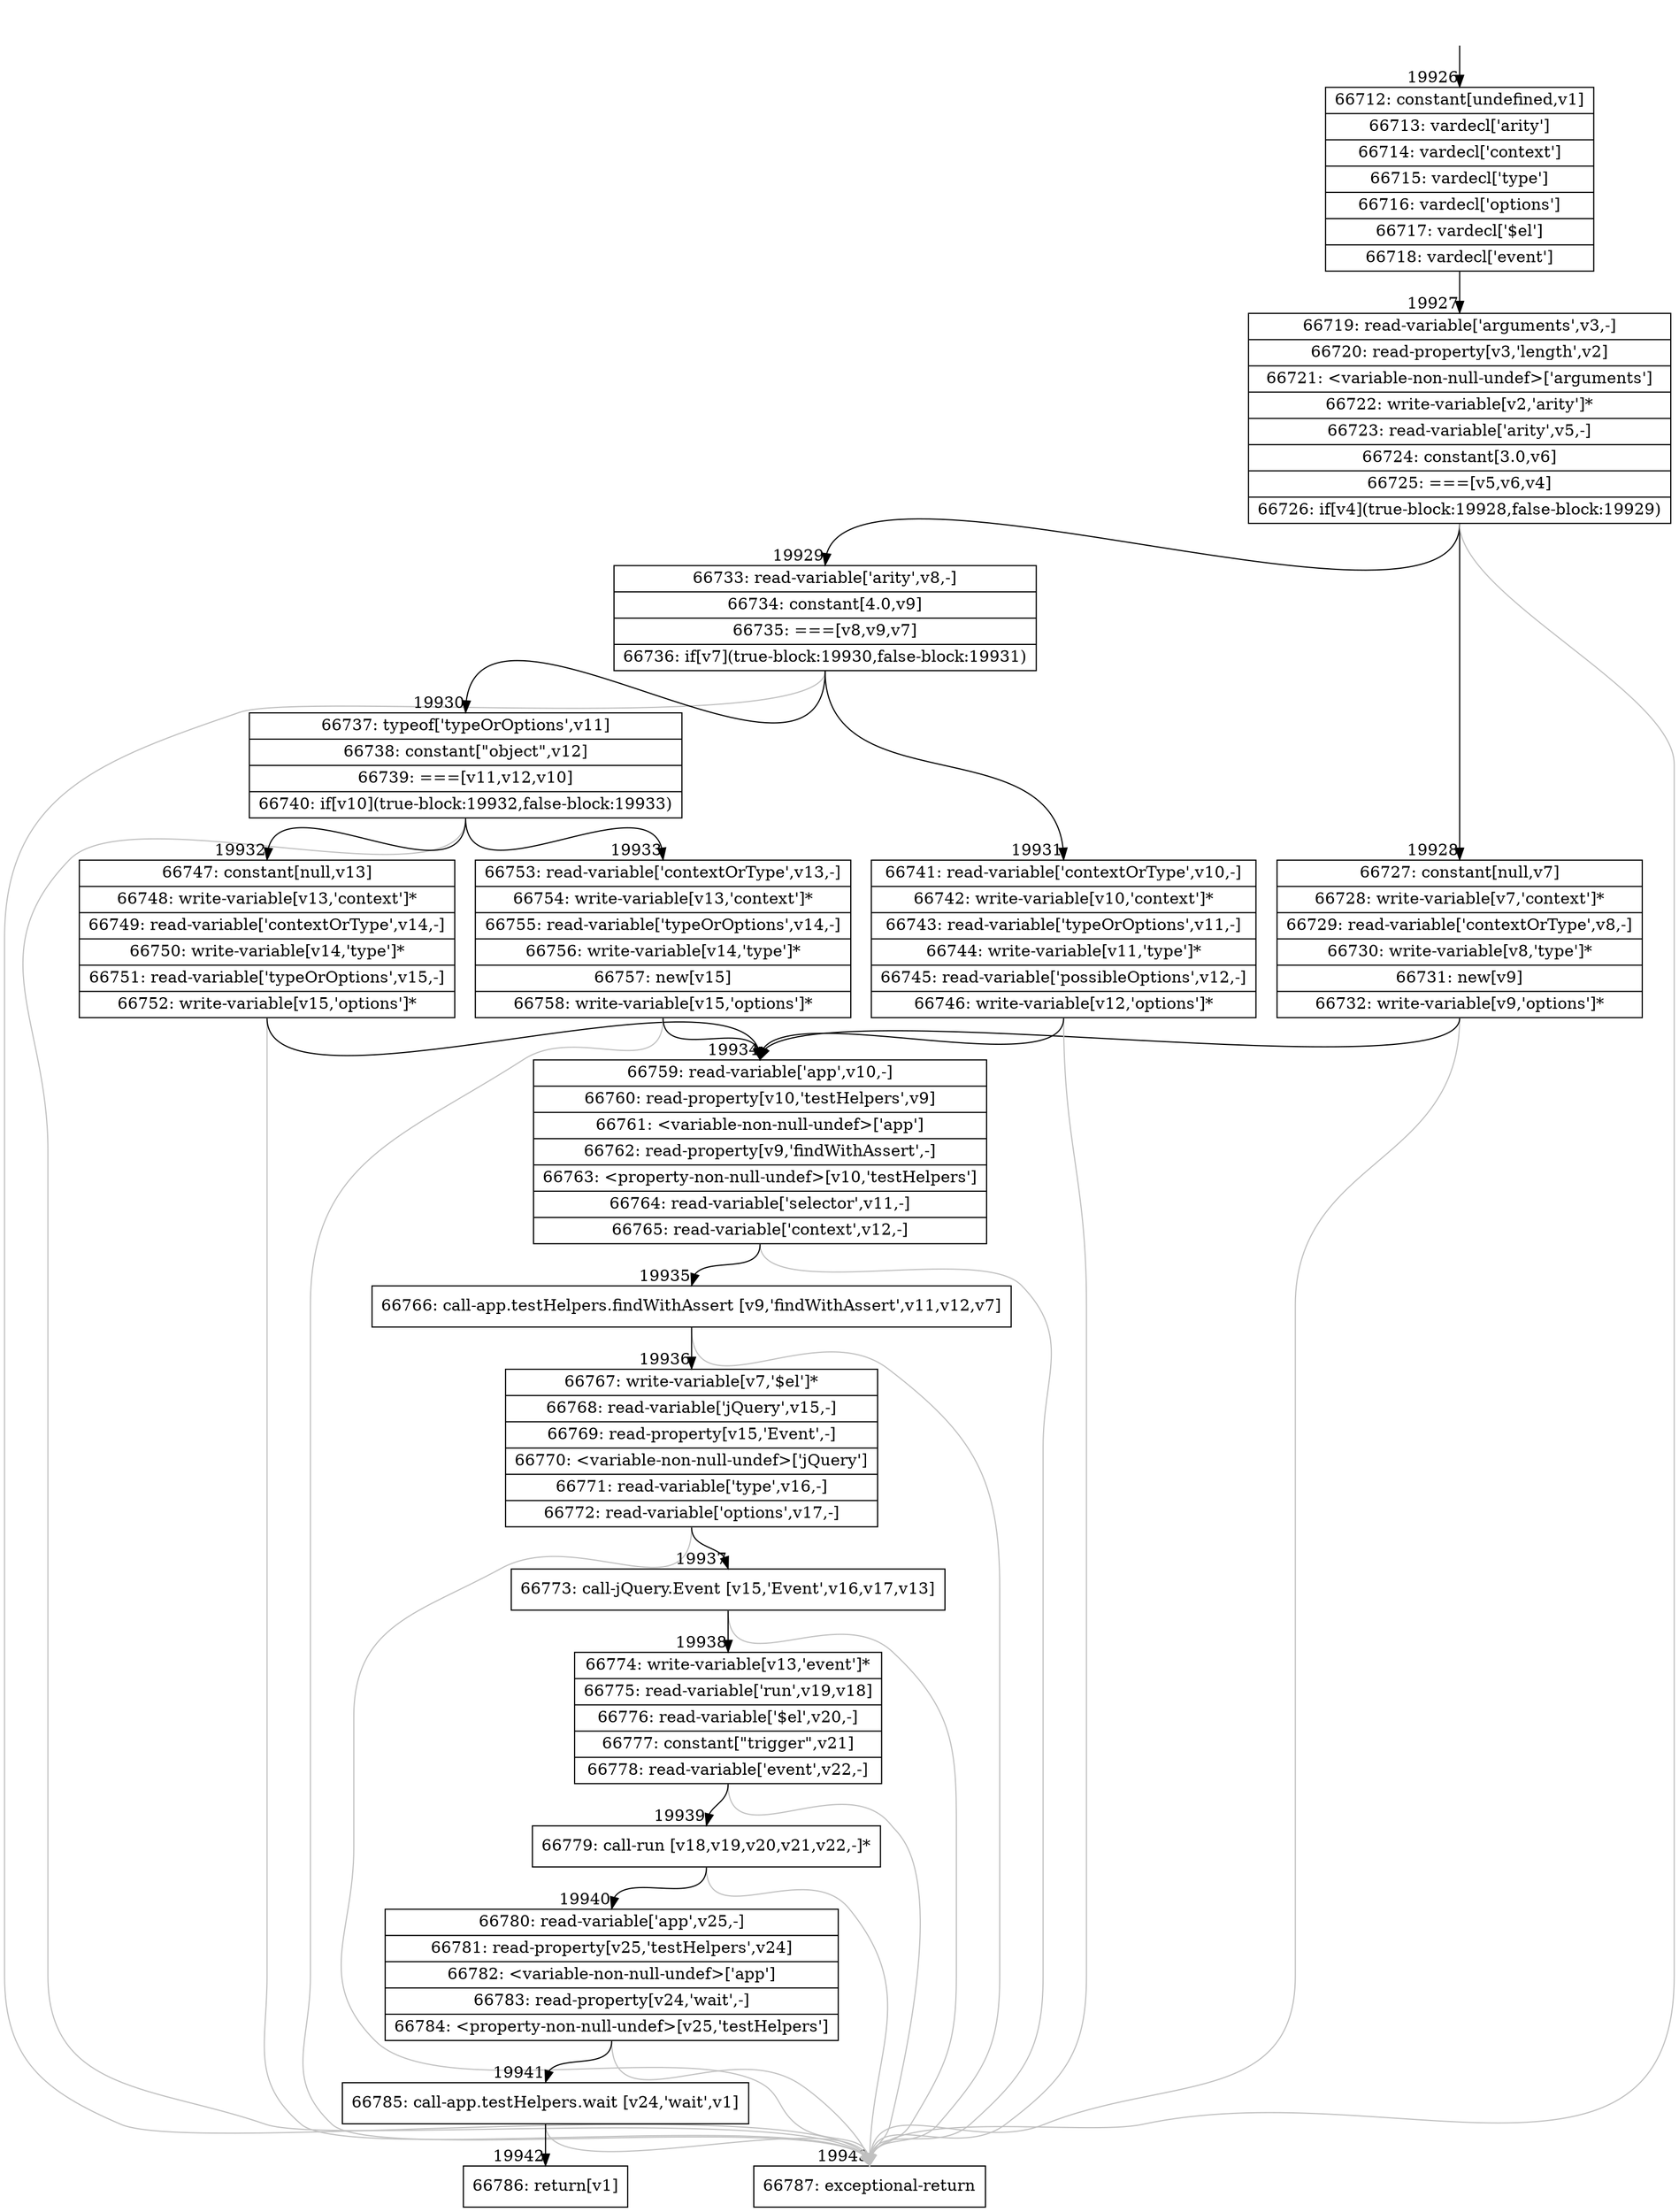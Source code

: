 digraph {
rankdir="TD"
BB_entry1728[shape=none,label=""];
BB_entry1728 -> BB19926 [tailport=s, headport=n, headlabel="    19926"]
BB19926 [shape=record label="{66712: constant[undefined,v1]|66713: vardecl['arity']|66714: vardecl['context']|66715: vardecl['type']|66716: vardecl['options']|66717: vardecl['$el']|66718: vardecl['event']}" ] 
BB19926 -> BB19927 [tailport=s, headport=n, headlabel="      19927"]
BB19927 [shape=record label="{66719: read-variable['arguments',v3,-]|66720: read-property[v3,'length',v2]|66721: \<variable-non-null-undef\>['arguments']|66722: write-variable[v2,'arity']*|66723: read-variable['arity',v5,-]|66724: constant[3.0,v6]|66725: ===[v5,v6,v4]|66726: if[v4](true-block:19928,false-block:19929)}" ] 
BB19927 -> BB19928 [tailport=s, headport=n, headlabel="      19928"]
BB19927 -> BB19929 [tailport=s, headport=n, headlabel="      19929"]
BB19927 -> BB19943 [tailport=s, headport=n, color=gray, headlabel="      19943"]
BB19928 [shape=record label="{66727: constant[null,v7]|66728: write-variable[v7,'context']*|66729: read-variable['contextOrType',v8,-]|66730: write-variable[v8,'type']*|66731: new[v9]|66732: write-variable[v9,'options']*}" ] 
BB19928 -> BB19934 [tailport=s, headport=n, headlabel="      19934"]
BB19928 -> BB19943 [tailport=s, headport=n, color=gray]
BB19929 [shape=record label="{66733: read-variable['arity',v8,-]|66734: constant[4.0,v9]|66735: ===[v8,v9,v7]|66736: if[v7](true-block:19930,false-block:19931)}" ] 
BB19929 -> BB19930 [tailport=s, headport=n, headlabel="      19930"]
BB19929 -> BB19931 [tailport=s, headport=n, headlabel="      19931"]
BB19929 -> BB19943 [tailport=s, headport=n, color=gray]
BB19930 [shape=record label="{66737: typeof['typeOrOptions',v11]|66738: constant[\"object\",v12]|66739: ===[v11,v12,v10]|66740: if[v10](true-block:19932,false-block:19933)}" ] 
BB19930 -> BB19932 [tailport=s, headport=n, headlabel="      19932"]
BB19930 -> BB19933 [tailport=s, headport=n, headlabel="      19933"]
BB19930 -> BB19943 [tailport=s, headport=n, color=gray]
BB19931 [shape=record label="{66741: read-variable['contextOrType',v10,-]|66742: write-variable[v10,'context']*|66743: read-variable['typeOrOptions',v11,-]|66744: write-variable[v11,'type']*|66745: read-variable['possibleOptions',v12,-]|66746: write-variable[v12,'options']*}" ] 
BB19931 -> BB19934 [tailport=s, headport=n]
BB19931 -> BB19943 [tailport=s, headport=n, color=gray]
BB19932 [shape=record label="{66747: constant[null,v13]|66748: write-variable[v13,'context']*|66749: read-variable['contextOrType',v14,-]|66750: write-variable[v14,'type']*|66751: read-variable['typeOrOptions',v15,-]|66752: write-variable[v15,'options']*}" ] 
BB19932 -> BB19934 [tailport=s, headport=n]
BB19932 -> BB19943 [tailport=s, headport=n, color=gray]
BB19933 [shape=record label="{66753: read-variable['contextOrType',v13,-]|66754: write-variable[v13,'context']*|66755: read-variable['typeOrOptions',v14,-]|66756: write-variable[v14,'type']*|66757: new[v15]|66758: write-variable[v15,'options']*}" ] 
BB19933 -> BB19934 [tailport=s, headport=n]
BB19933 -> BB19943 [tailport=s, headport=n, color=gray]
BB19934 [shape=record label="{66759: read-variable['app',v10,-]|66760: read-property[v10,'testHelpers',v9]|66761: \<variable-non-null-undef\>['app']|66762: read-property[v9,'findWithAssert',-]|66763: \<property-non-null-undef\>[v10,'testHelpers']|66764: read-variable['selector',v11,-]|66765: read-variable['context',v12,-]}" ] 
BB19934 -> BB19935 [tailport=s, headport=n, headlabel="      19935"]
BB19934 -> BB19943 [tailport=s, headport=n, color=gray]
BB19935 [shape=record label="{66766: call-app.testHelpers.findWithAssert [v9,'findWithAssert',v11,v12,v7]}" ] 
BB19935 -> BB19936 [tailport=s, headport=n, headlabel="      19936"]
BB19935 -> BB19943 [tailport=s, headport=n, color=gray]
BB19936 [shape=record label="{66767: write-variable[v7,'$el']*|66768: read-variable['jQuery',v15,-]|66769: read-property[v15,'Event',-]|66770: \<variable-non-null-undef\>['jQuery']|66771: read-variable['type',v16,-]|66772: read-variable['options',v17,-]}" ] 
BB19936 -> BB19937 [tailport=s, headport=n, headlabel="      19937"]
BB19936 -> BB19943 [tailport=s, headport=n, color=gray]
BB19937 [shape=record label="{66773: call-jQuery.Event [v15,'Event',v16,v17,v13]}" ] 
BB19937 -> BB19938 [tailport=s, headport=n, headlabel="      19938"]
BB19937 -> BB19943 [tailport=s, headport=n, color=gray]
BB19938 [shape=record label="{66774: write-variable[v13,'event']*|66775: read-variable['run',v19,v18]|66776: read-variable['$el',v20,-]|66777: constant[\"trigger\",v21]|66778: read-variable['event',v22,-]}" ] 
BB19938 -> BB19939 [tailport=s, headport=n, headlabel="      19939"]
BB19938 -> BB19943 [tailport=s, headport=n, color=gray]
BB19939 [shape=record label="{66779: call-run [v18,v19,v20,v21,v22,-]*}" ] 
BB19939 -> BB19940 [tailport=s, headport=n, headlabel="      19940"]
BB19939 -> BB19943 [tailport=s, headport=n, color=gray]
BB19940 [shape=record label="{66780: read-variable['app',v25,-]|66781: read-property[v25,'testHelpers',v24]|66782: \<variable-non-null-undef\>['app']|66783: read-property[v24,'wait',-]|66784: \<property-non-null-undef\>[v25,'testHelpers']}" ] 
BB19940 -> BB19941 [tailport=s, headport=n, headlabel="      19941"]
BB19940 -> BB19943 [tailport=s, headport=n, color=gray]
BB19941 [shape=record label="{66785: call-app.testHelpers.wait [v24,'wait',v1]}" ] 
BB19941 -> BB19942 [tailport=s, headport=n, headlabel="      19942"]
BB19941 -> BB19943 [tailport=s, headport=n, color=gray]
BB19942 [shape=record label="{66786: return[v1]}" ] 
BB19943 [shape=record label="{66787: exceptional-return}" ] 
//#$~ 37249
}
